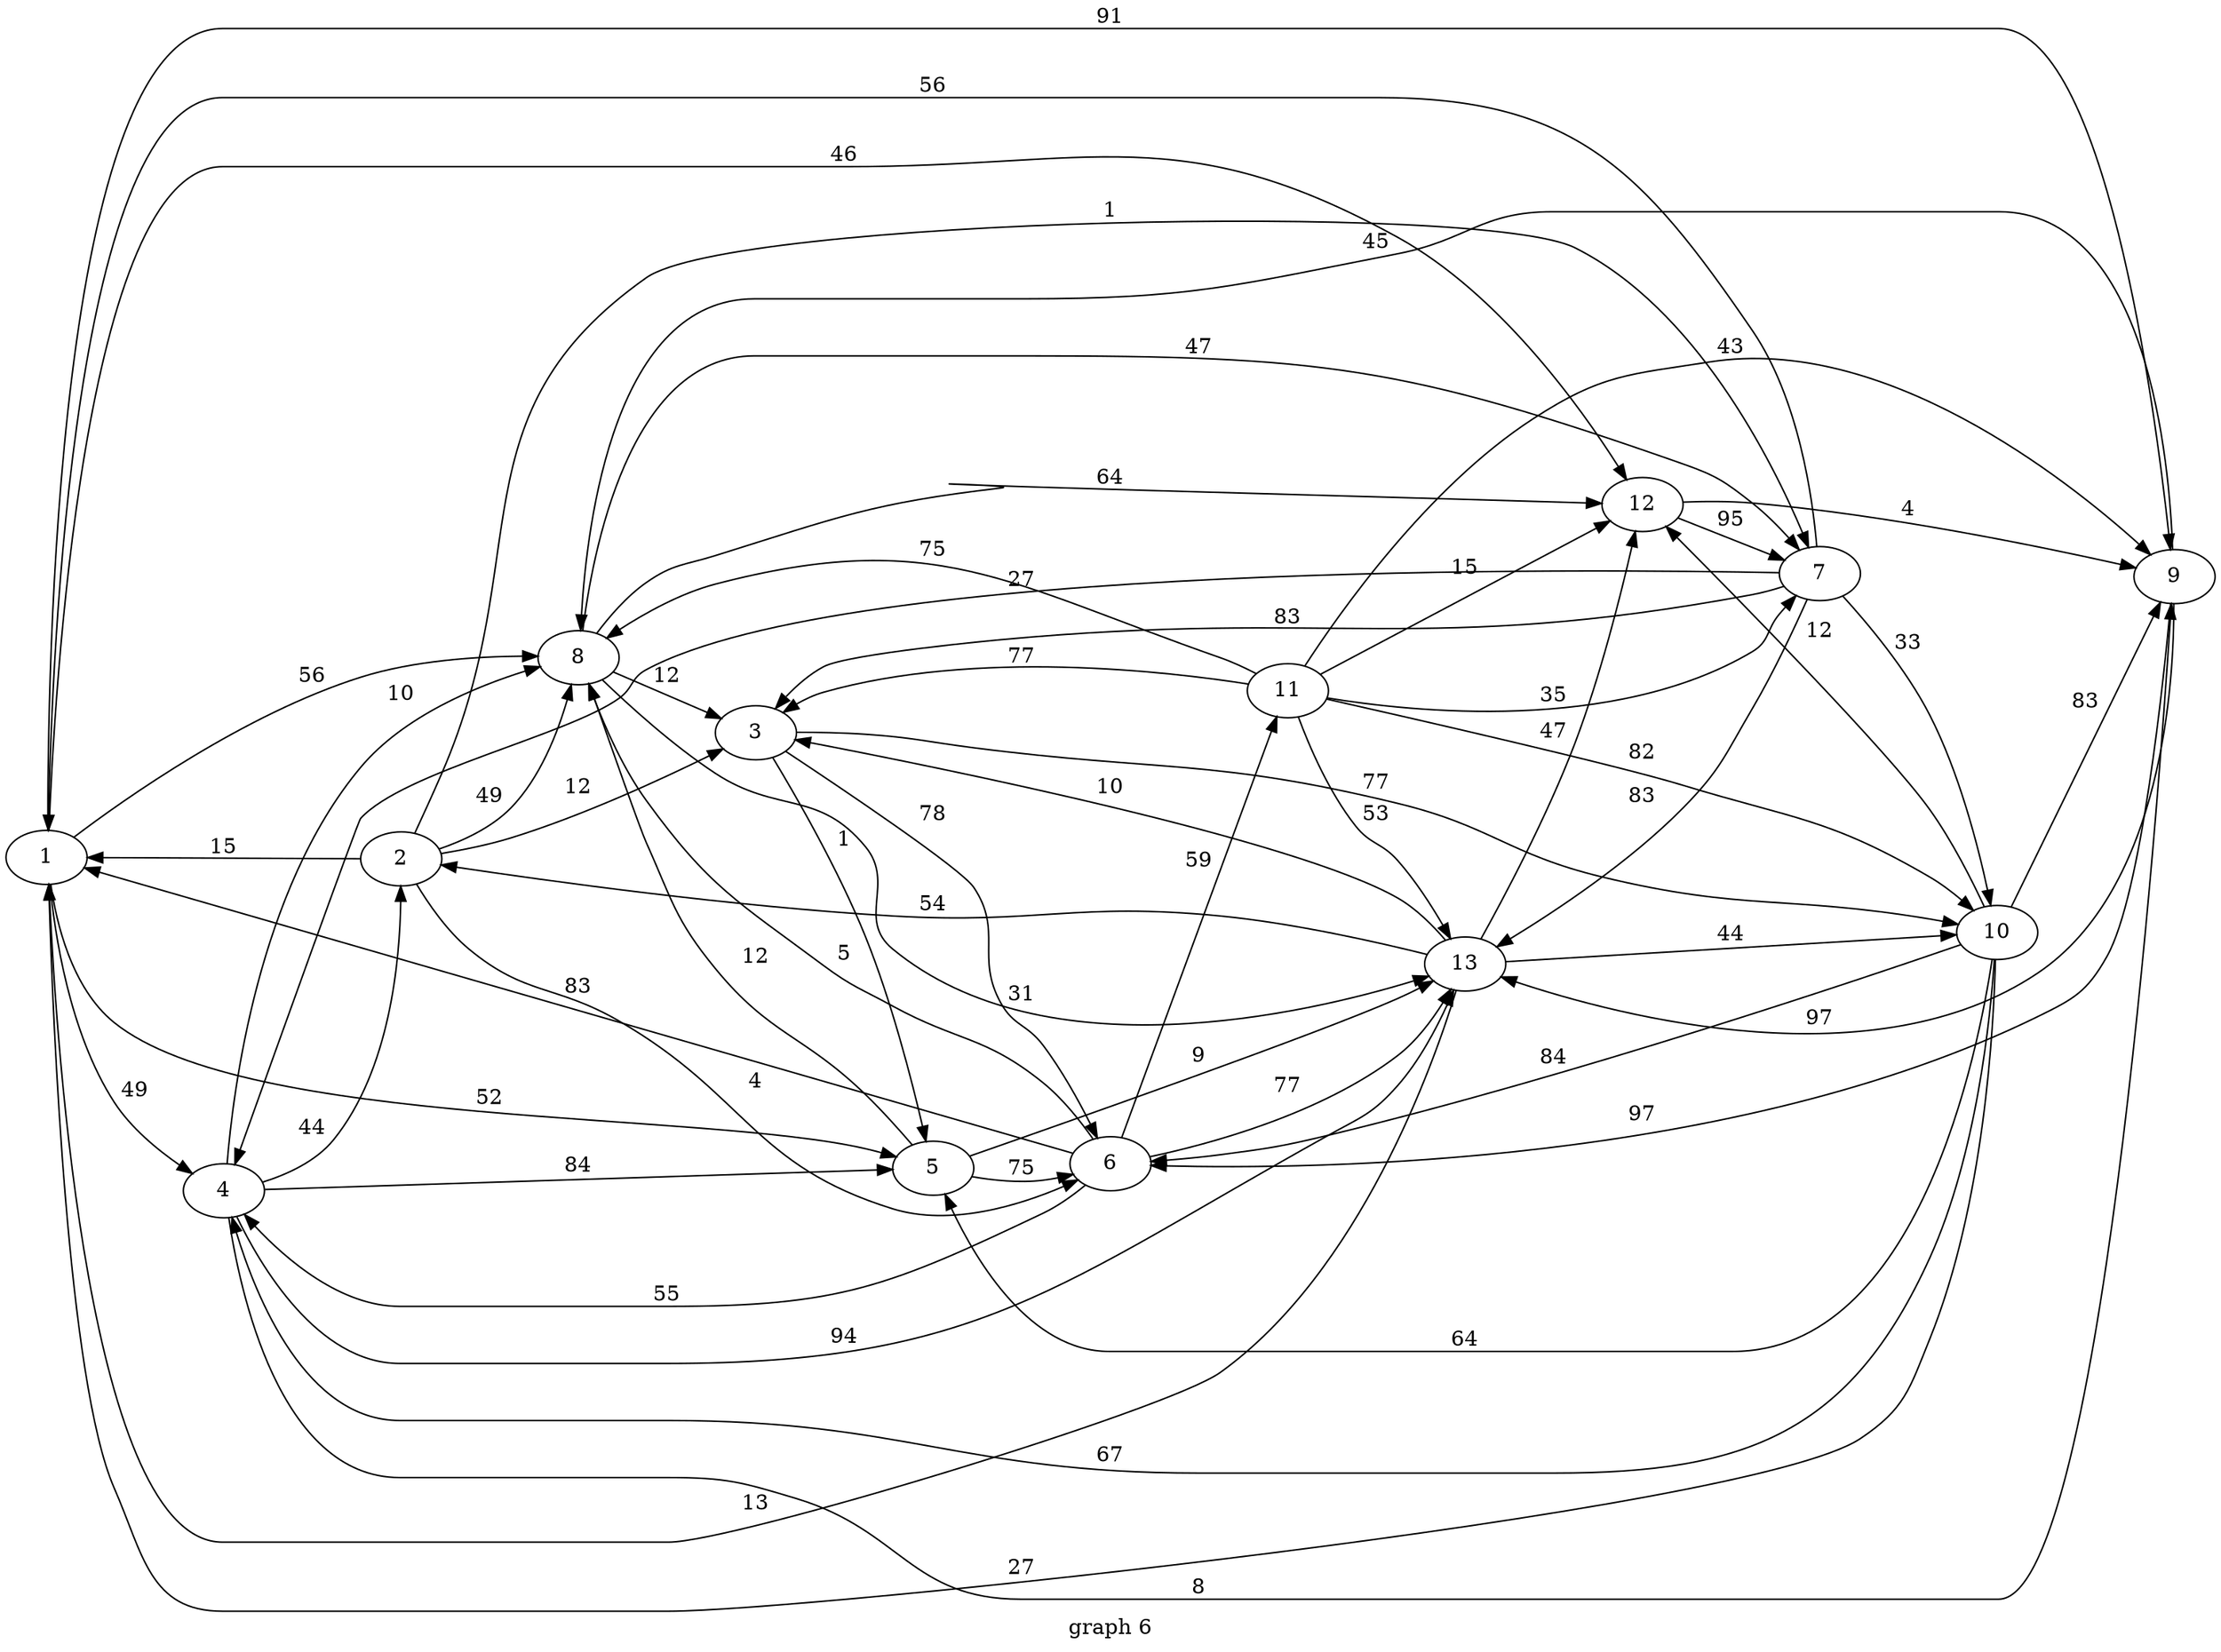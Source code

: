 digraph g{
 rankdir = LR
1;
2;
3;
4;
5;
6;
7;
8;
9;
10;
11;
12;
13;
7 -> 13 [label = " 83 "];
12 -> 7 [label = " 95 "];
11 -> 10 [label = " 82 "];
7 -> 10 [label = " 33 "];
8 -> 3 [label = " 12 "];
10 -> 4 [label = " 67 "];
1 -> 12 [label = " 46 "];
7 -> 1 [label = " 56 "];
13 -> 12 [label = " 47 "];
9 -> 13 [label = " 97 "];
7 -> 3 [label = " 83 "];
6 -> 8 [label = " 5 "];
4 -> 9 [label = " 8 "];
6 -> 1 [label = " 83 "];
9 -> 8 [label = " 45 "];
4 -> 13 [label = " 94 "];
10 -> 9 [label = " 83 "];
3 -> 10 [label = " 77 "];
10 -> 5 [label = " 64 "];
1 -> 5 [label = " 52 "];
7 -> 4 [label = " 27 "];
13 -> 10 [label = " 44 "];
6 -> 4 [label = " 55 "];
11 -> 8 [label = " 75 "];
4 -> 2 [label = " 44 "];
2 -> 6 [label = " 4 "];
2 -> 7 [label = " 1 "];
8 -> 13 [label = " 31 "];
2 -> 1 [label = " 15 "];
9 -> 6 [label = " 97 "];
8 -> 12 [label = " 64 "];
8 -> 7 [label = " 47 "];
5 -> 8 [label = " 12 "];
11 -> 9 [label = " 43 "];
1 -> 9 [label = " 91 "];
13 -> 2 [label = " 54 "];
6 -> 11 [label = " 59 "];
13 -> 1 [label = " 13 "];
11 -> 3 [label = " 77 "];
3 -> 5 [label = " 1 "];
10 -> 1 [label = " 27 "];
4 -> 5 [label = " 84 "];
2 -> 3 [label = " 12 "];
1 -> 8 [label = " 56 "];
4 -> 8 [label = " 10 "];
1 -> 4 [label = " 49 "];
10 -> 12 [label = " 12 "];
12 -> 9 [label = " 4 "];
6 -> 13 [label = " 77 "];
11 -> 12 [label = " 15 "];
11 -> 7 [label = " 35 "];
5 -> 13 [label = " 9 "];
2 -> 8 [label = " 49 "];
10 -> 6 [label = " 84 "];
11 -> 13 [label = " 53 "];
3 -> 6 [label = " 78 "];
13 -> 3 [label = " 10 "];
5 -> 6 [label = " 75 "];
label = "graph 6"
}
